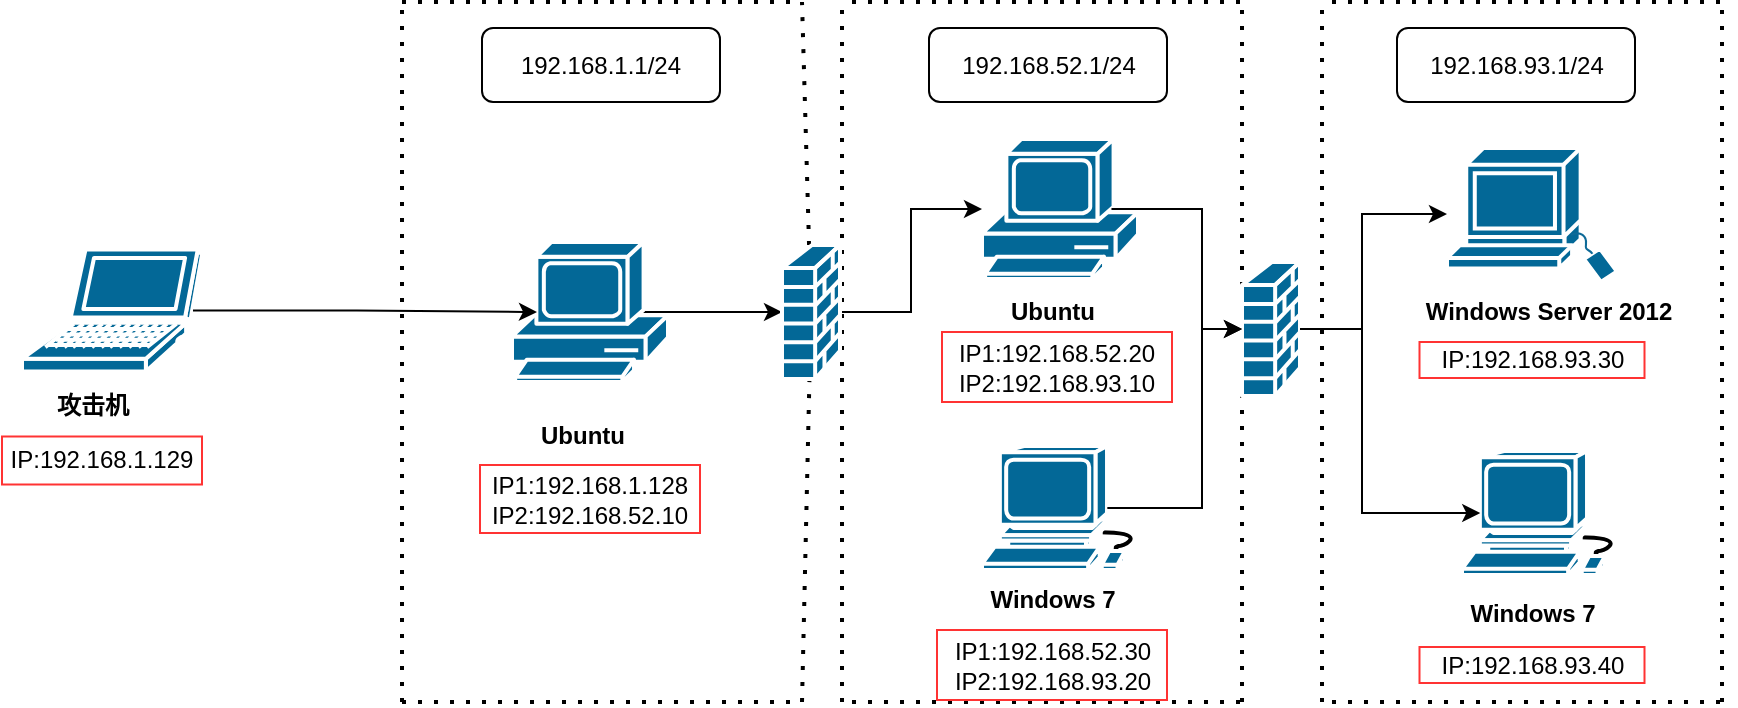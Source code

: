 <mxfile version="22.0.8" type="github">
  <diagram name="Page-1" id="c37626ed-c26b-45fb-9056-f9ebc6bb27b6">
    <mxGraphModel dx="1206" dy="637" grid="1" gridSize="10" guides="1" tooltips="1" connect="1" arrows="1" fold="1" page="1" pageScale="1" pageWidth="1100" pageHeight="850" background="none" math="0" shadow="0">
      <root>
        <mxCell id="0" />
        <mxCell id="1" parent="0" />
        <mxCell id="sXwaU6V9IVDnZZ8epgWB-1" value="" style="shape=mxgraph.cisco.computers_and_peripherals.pc;sketch=0;html=1;pointerEvents=1;dashed=0;fillColor=#036897;strokeColor=#ffffff;strokeWidth=2;verticalLabelPosition=bottom;verticalAlign=top;align=center;outlineConnect=0;" vertex="1" parent="1">
          <mxGeometry x="570" y="268.5" width="78" height="70" as="geometry" />
        </mxCell>
        <mxCell id="sXwaU6V9IVDnZZ8epgWB-58" style="edgeStyle=orthogonalEdgeStyle;rounded=0;orthogonalLoop=1;jettySize=auto;html=1;exitX=0.83;exitY=0.5;exitDx=0;exitDy=0;exitPerimeter=0;" edge="1" parent="1" source="sXwaU6V9IVDnZZ8epgWB-2" target="sXwaU6V9IVDnZZ8epgWB-31">
          <mxGeometry relative="1" as="geometry" />
        </mxCell>
        <mxCell id="sXwaU6V9IVDnZZ8epgWB-2" value="" style="shape=mxgraph.cisco.computers_and_peripherals.pc;sketch=0;html=1;pointerEvents=1;dashed=0;fillColor=#036897;strokeColor=#ffffff;strokeWidth=2;verticalLabelPosition=bottom;verticalAlign=top;align=center;outlineConnect=0;" vertex="1" parent="1">
          <mxGeometry x="335" y="320" width="78" height="70" as="geometry" />
        </mxCell>
        <mxCell id="sXwaU6V9IVDnZZ8epgWB-3" value="" style="shape=mxgraph.cisco.computers_and_peripherals.laptop;sketch=0;html=1;pointerEvents=1;dashed=0;fillColor=#036897;strokeColor=#ffffff;strokeWidth=2;verticalLabelPosition=bottom;verticalAlign=top;align=center;outlineConnect=0;" vertex="1" parent="1">
          <mxGeometry x="90" y="323.75" width="90" height="61" as="geometry" />
        </mxCell>
        <mxCell id="sXwaU6V9IVDnZZ8epgWB-4" value="" style="shape=mxgraph.cisco.computers_and_peripherals.workstation;sketch=0;html=1;pointerEvents=1;dashed=0;fillColor=#036897;strokeColor=#ffffff;strokeWidth=2;verticalLabelPosition=bottom;verticalAlign=top;align=center;outlineConnect=0;" vertex="1" parent="1">
          <mxGeometry x="570" y="422" width="83" height="62" as="geometry" />
        </mxCell>
        <mxCell id="sXwaU6V9IVDnZZ8epgWB-6" value="" style="shape=mxgraph.cisco.computers_and_peripherals.workstation;sketch=0;html=1;pointerEvents=1;dashed=0;fillColor=#036897;strokeColor=#ffffff;strokeWidth=2;verticalLabelPosition=bottom;verticalAlign=top;align=center;outlineConnect=0;" vertex="1" parent="1">
          <mxGeometry x="810" y="424.5" width="83" height="62" as="geometry" />
        </mxCell>
        <mxCell id="sXwaU6V9IVDnZZ8epgWB-7" value="" style="shape=mxgraph.cisco.computers_and_peripherals.sun_workstation;sketch=0;html=1;pointerEvents=1;dashed=0;fillColor=#036897;strokeColor=#ffffff;strokeWidth=2;verticalLabelPosition=bottom;verticalAlign=top;align=center;outlineConnect=0;" vertex="1" parent="1">
          <mxGeometry x="802.5" y="273" width="85" height="67" as="geometry" />
        </mxCell>
        <mxCell id="sXwaU6V9IVDnZZ8epgWB-8" value="&lt;b&gt;攻击机&lt;/b&gt;" style="text;html=1;align=center;verticalAlign=middle;resizable=0;points=[];autosize=1;strokeColor=none;fillColor=none;" vertex="1" parent="1">
          <mxGeometry x="95" y="387.25" width="60" height="30" as="geometry" />
        </mxCell>
        <mxCell id="sXwaU6V9IVDnZZ8epgWB-9" value="&lt;b&gt;Ubuntu&lt;/b&gt;" style="text;html=1;align=center;verticalAlign=middle;resizable=0;points=[];autosize=1;strokeColor=none;fillColor=none;" vertex="1" parent="1">
          <mxGeometry x="335" y="401.5" width="70" height="30" as="geometry" />
        </mxCell>
        <mxCell id="sXwaU6V9IVDnZZ8epgWB-10" value="&lt;b&gt;Ubuntu&lt;/b&gt;" style="text;html=1;align=center;verticalAlign=middle;resizable=0;points=[];autosize=1;strokeColor=none;fillColor=none;" vertex="1" parent="1">
          <mxGeometry x="570" y="340" width="70" height="30" as="geometry" />
        </mxCell>
        <mxCell id="sXwaU6V9IVDnZZ8epgWB-11" value="&lt;b style=&quot;border-color: var(--border-color);&quot;&gt;Windows 7&lt;/b&gt;" style="text;html=1;align=center;verticalAlign=middle;resizable=0;points=[];autosize=1;strokeColor=none;fillColor=none;" vertex="1" parent="1">
          <mxGeometry x="560" y="484" width="90" height="30" as="geometry" />
        </mxCell>
        <mxCell id="sXwaU6V9IVDnZZ8epgWB-12" value="&lt;b&gt;Windows 7&lt;/b&gt;" style="text;html=1;align=center;verticalAlign=middle;resizable=0;points=[];autosize=1;strokeColor=none;fillColor=none;" vertex="1" parent="1">
          <mxGeometry x="800" y="491" width="90" height="30" as="geometry" />
        </mxCell>
        <mxCell id="sXwaU6V9IVDnZZ8epgWB-13" value="&lt;b style=&quot;border-color: var(--border-color);&quot;&gt;Windows Server 2012&lt;/b&gt;" style="text;html=1;align=center;verticalAlign=middle;resizable=0;points=[];autosize=1;strokeColor=none;fillColor=none;" vertex="1" parent="1">
          <mxGeometry x="777.5" y="340" width="150" height="30" as="geometry" />
        </mxCell>
        <mxCell id="sXwaU6V9IVDnZZ8epgWB-17" value="" style="endArrow=none;dashed=1;html=1;dashPattern=1 3;strokeWidth=2;rounded=0;" edge="1" parent="1">
          <mxGeometry width="50" height="50" relative="1" as="geometry">
            <mxPoint x="280" y="200" as="sourcePoint" />
            <mxPoint x="480" y="200" as="targetPoint" />
          </mxGeometry>
        </mxCell>
        <mxCell id="sXwaU6V9IVDnZZ8epgWB-19" value="" style="endArrow=none;dashed=1;html=1;dashPattern=1 3;strokeWidth=2;rounded=0;" edge="1" parent="1">
          <mxGeometry width="50" height="50" relative="1" as="geometry">
            <mxPoint x="505" y="200" as="sourcePoint" />
            <mxPoint x="705" y="200" as="targetPoint" />
          </mxGeometry>
        </mxCell>
        <mxCell id="sXwaU6V9IVDnZZ8epgWB-20" value="" style="endArrow=none;dashed=1;html=1;dashPattern=1 3;strokeWidth=2;rounded=0;" edge="1" parent="1">
          <mxGeometry width="50" height="50" relative="1" as="geometry">
            <mxPoint x="745" y="200" as="sourcePoint" />
            <mxPoint x="945" y="200" as="targetPoint" />
          </mxGeometry>
        </mxCell>
        <mxCell id="sXwaU6V9IVDnZZ8epgWB-21" value="" style="endArrow=none;dashed=1;html=1;dashPattern=1 3;strokeWidth=2;rounded=0;" edge="1" parent="1">
          <mxGeometry width="50" height="50" relative="1" as="geometry">
            <mxPoint x="745" y="550" as="sourcePoint" />
            <mxPoint x="945" y="550" as="targetPoint" />
          </mxGeometry>
        </mxCell>
        <mxCell id="sXwaU6V9IVDnZZ8epgWB-22" value="" style="endArrow=none;dashed=1;html=1;dashPattern=1 3;strokeWidth=2;rounded=0;" edge="1" parent="1">
          <mxGeometry width="50" height="50" relative="1" as="geometry">
            <mxPoint x="505" y="550" as="sourcePoint" />
            <mxPoint x="705" y="550" as="targetPoint" />
          </mxGeometry>
        </mxCell>
        <mxCell id="sXwaU6V9IVDnZZ8epgWB-23" value="" style="endArrow=none;dashed=1;html=1;dashPattern=1 3;strokeWidth=2;rounded=0;" edge="1" parent="1">
          <mxGeometry width="50" height="50" relative="1" as="geometry">
            <mxPoint x="280" y="550" as="sourcePoint" />
            <mxPoint x="480" y="550" as="targetPoint" />
          </mxGeometry>
        </mxCell>
        <mxCell id="sXwaU6V9IVDnZZ8epgWB-24" value="" style="endArrow=none;dashed=1;html=1;dashPattern=1 3;strokeWidth=2;rounded=0;" edge="1" parent="1">
          <mxGeometry width="50" height="50" relative="1" as="geometry">
            <mxPoint x="280" y="550" as="sourcePoint" />
            <mxPoint x="280" y="200" as="targetPoint" />
          </mxGeometry>
        </mxCell>
        <mxCell id="sXwaU6V9IVDnZZ8epgWB-25" value="" style="endArrow=none;dashed=1;html=1;dashPattern=1 3;strokeWidth=2;rounded=0;" edge="1" parent="1" source="sXwaU6V9IVDnZZ8epgWB-31">
          <mxGeometry width="50" height="50" relative="1" as="geometry">
            <mxPoint x="480" y="550" as="sourcePoint" />
            <mxPoint x="480" y="200" as="targetPoint" />
          </mxGeometry>
        </mxCell>
        <mxCell id="sXwaU6V9IVDnZZ8epgWB-26" value="" style="endArrow=none;dashed=1;html=1;dashPattern=1 3;strokeWidth=2;rounded=0;" edge="1" parent="1">
          <mxGeometry width="50" height="50" relative="1" as="geometry">
            <mxPoint x="500" y="550" as="sourcePoint" />
            <mxPoint x="500" y="200" as="targetPoint" />
          </mxGeometry>
        </mxCell>
        <mxCell id="sXwaU6V9IVDnZZ8epgWB-27" value="" style="endArrow=none;dashed=1;html=1;dashPattern=1 3;strokeWidth=2;rounded=0;" edge="1" parent="1">
          <mxGeometry width="50" height="50" relative="1" as="geometry">
            <mxPoint x="700" y="550" as="sourcePoint" />
            <mxPoint x="700" y="200" as="targetPoint" />
          </mxGeometry>
        </mxCell>
        <mxCell id="sXwaU6V9IVDnZZ8epgWB-28" value="" style="endArrow=none;dashed=1;html=1;dashPattern=1 3;strokeWidth=2;rounded=0;" edge="1" parent="1">
          <mxGeometry width="50" height="50" relative="1" as="geometry">
            <mxPoint x="740" y="550" as="sourcePoint" />
            <mxPoint x="740" y="200" as="targetPoint" />
          </mxGeometry>
        </mxCell>
        <mxCell id="sXwaU6V9IVDnZZ8epgWB-29" value="" style="endArrow=none;dashed=1;html=1;dashPattern=1 3;strokeWidth=2;rounded=0;" edge="1" parent="1">
          <mxGeometry width="50" height="50" relative="1" as="geometry">
            <mxPoint x="940" y="550" as="sourcePoint" />
            <mxPoint x="940" y="200" as="targetPoint" />
          </mxGeometry>
        </mxCell>
        <mxCell id="sXwaU6V9IVDnZZ8epgWB-64" style="edgeStyle=orthogonalEdgeStyle;rounded=0;orthogonalLoop=1;jettySize=auto;html=1;exitX=1;exitY=0.5;exitDx=0;exitDy=0;exitPerimeter=0;" edge="1" parent="1" source="sXwaU6V9IVDnZZ8epgWB-33" target="sXwaU6V9IVDnZZ8epgWB-7">
          <mxGeometry relative="1" as="geometry">
            <Array as="points">
              <mxPoint x="760" y="364" />
              <mxPoint x="760" y="306" />
            </Array>
          </mxGeometry>
        </mxCell>
        <mxCell id="sXwaU6V9IVDnZZ8epgWB-33" value="" style="shape=mxgraph.cisco.security.firewall;sketch=0;html=1;pointerEvents=1;dashed=0;fillColor=#036897;strokeColor=#ffffff;strokeWidth=2;verticalLabelPosition=bottom;verticalAlign=top;align=center;outlineConnect=0;" vertex="1" parent="1">
          <mxGeometry x="700" y="330" width="29" height="67" as="geometry" />
        </mxCell>
        <mxCell id="sXwaU6V9IVDnZZ8epgWB-37" value="IP:192.168.1.129" style="whiteSpace=wrap;html=1;strokeColor=#FF3333;" vertex="1" parent="1">
          <mxGeometry x="80" y="417.25" width="100" height="24" as="geometry" />
        </mxCell>
        <mxCell id="sXwaU6V9IVDnZZ8epgWB-39" value="IP1:192.168.1.128&lt;br&gt;IP2:192.168.52.10" style="whiteSpace=wrap;html=1;strokeColor=#FF3333;" vertex="1" parent="1">
          <mxGeometry x="319" y="431.5" width="110" height="34" as="geometry" />
        </mxCell>
        <mxCell id="sXwaU6V9IVDnZZ8epgWB-47" value="IP1:192.168.52.20&lt;br&gt;IP2:192.168.93.10" style="whiteSpace=wrap;html=1;strokeColor=#FF3333;" vertex="1" parent="1">
          <mxGeometry x="550" y="365" width="115" height="35" as="geometry" />
        </mxCell>
        <mxCell id="sXwaU6V9IVDnZZ8epgWB-48" value="IP1:192.168.52.30&lt;br&gt;IP2:192.168.93.20" style="whiteSpace=wrap;html=1;strokeColor=#FF3333;" vertex="1" parent="1">
          <mxGeometry x="547.5" y="514" width="115" height="35" as="geometry" />
        </mxCell>
        <mxCell id="sXwaU6V9IVDnZZ8epgWB-49" value="IP:192.168.93.30" style="whiteSpace=wrap;html=1;strokeColor=#FF3333;" vertex="1" parent="1">
          <mxGeometry x="788.75" y="370" width="112.5" height="18" as="geometry" />
        </mxCell>
        <mxCell id="sXwaU6V9IVDnZZ8epgWB-51" value="IP:192.168.93.40" style="whiteSpace=wrap;html=1;strokeColor=#FF3333;" vertex="1" parent="1">
          <mxGeometry x="788.75" y="522.5" width="112.5" height="18" as="geometry" />
        </mxCell>
        <mxCell id="sXwaU6V9IVDnZZ8epgWB-57" style="edgeStyle=orthogonalEdgeStyle;rounded=0;orthogonalLoop=1;jettySize=auto;html=1;exitX=0.95;exitY=0.5;exitDx=0;exitDy=0;exitPerimeter=0;entryX=0.16;entryY=0.5;entryDx=0;entryDy=0;entryPerimeter=0;" edge="1" parent="1" source="sXwaU6V9IVDnZZ8epgWB-3" target="sXwaU6V9IVDnZZ8epgWB-2">
          <mxGeometry relative="1" as="geometry" />
        </mxCell>
        <mxCell id="sXwaU6V9IVDnZZ8epgWB-59" value="" style="endArrow=none;dashed=1;html=1;dashPattern=1 3;strokeWidth=2;rounded=0;" edge="1" parent="1" target="sXwaU6V9IVDnZZ8epgWB-31">
          <mxGeometry width="50" height="50" relative="1" as="geometry">
            <mxPoint x="480" y="550" as="sourcePoint" />
            <mxPoint x="480" y="200" as="targetPoint" />
          </mxGeometry>
        </mxCell>
        <mxCell id="sXwaU6V9IVDnZZ8epgWB-60" style="edgeStyle=orthogonalEdgeStyle;rounded=0;orthogonalLoop=1;jettySize=auto;html=1;exitX=1;exitY=0.5;exitDx=0;exitDy=0;exitPerimeter=0;" edge="1" parent="1" source="sXwaU6V9IVDnZZ8epgWB-31" target="sXwaU6V9IVDnZZ8epgWB-1">
          <mxGeometry relative="1" as="geometry" />
        </mxCell>
        <mxCell id="sXwaU6V9IVDnZZ8epgWB-31" value="" style="shape=mxgraph.cisco.security.firewall;sketch=0;html=1;pointerEvents=1;dashed=0;fillColor=#036897;strokeColor=#ffffff;strokeWidth=2;verticalLabelPosition=bottom;verticalAlign=top;align=center;outlineConnect=0;" vertex="1" parent="1">
          <mxGeometry x="470" y="321.5" width="29" height="67" as="geometry" />
        </mxCell>
        <mxCell id="sXwaU6V9IVDnZZ8epgWB-61" style="edgeStyle=orthogonalEdgeStyle;rounded=0;orthogonalLoop=1;jettySize=auto;html=1;exitX=0.83;exitY=0.5;exitDx=0;exitDy=0;exitPerimeter=0;entryX=0;entryY=0.5;entryDx=0;entryDy=0;entryPerimeter=0;" edge="1" parent="1" source="sXwaU6V9IVDnZZ8epgWB-1" target="sXwaU6V9IVDnZZ8epgWB-33">
          <mxGeometry relative="1" as="geometry">
            <Array as="points">
              <mxPoint x="680" y="304" />
              <mxPoint x="680" y="364" />
            </Array>
          </mxGeometry>
        </mxCell>
        <mxCell id="sXwaU6V9IVDnZZ8epgWB-63" style="edgeStyle=orthogonalEdgeStyle;rounded=0;orthogonalLoop=1;jettySize=auto;html=1;exitX=0.755;exitY=0.5;exitDx=0;exitDy=0;exitPerimeter=0;entryX=0;entryY=0.5;entryDx=0;entryDy=0;entryPerimeter=0;" edge="1" parent="1" source="sXwaU6V9IVDnZZ8epgWB-4" target="sXwaU6V9IVDnZZ8epgWB-33">
          <mxGeometry relative="1" as="geometry">
            <Array as="points">
              <mxPoint x="680" y="453" />
              <mxPoint x="680" y="364" />
            </Array>
          </mxGeometry>
        </mxCell>
        <mxCell id="sXwaU6V9IVDnZZ8epgWB-65" style="edgeStyle=orthogonalEdgeStyle;rounded=0;orthogonalLoop=1;jettySize=auto;html=1;exitX=1;exitY=0.5;exitDx=0;exitDy=0;exitPerimeter=0;entryX=0.11;entryY=0.5;entryDx=0;entryDy=0;entryPerimeter=0;" edge="1" parent="1" source="sXwaU6V9IVDnZZ8epgWB-33" target="sXwaU6V9IVDnZZ8epgWB-6">
          <mxGeometry relative="1" as="geometry">
            <Array as="points">
              <mxPoint x="760" y="364" />
              <mxPoint x="760" y="456" />
            </Array>
          </mxGeometry>
        </mxCell>
        <mxCell id="sXwaU6V9IVDnZZ8epgWB-68" value="192.168.1.1/24" style="rounded=1;whiteSpace=wrap;html=1;" vertex="1" parent="1">
          <mxGeometry x="320" y="213" width="119" height="37" as="geometry" />
        </mxCell>
        <mxCell id="sXwaU6V9IVDnZZ8epgWB-69" value="192.168.52.1/24" style="rounded=1;whiteSpace=wrap;html=1;" vertex="1" parent="1">
          <mxGeometry x="543.5" y="213" width="119" height="37" as="geometry" />
        </mxCell>
        <mxCell id="sXwaU6V9IVDnZZ8epgWB-70" value="192.168.93.1/24" style="rounded=1;whiteSpace=wrap;html=1;" vertex="1" parent="1">
          <mxGeometry x="777.5" y="213" width="119" height="37" as="geometry" />
        </mxCell>
      </root>
    </mxGraphModel>
  </diagram>
</mxfile>
